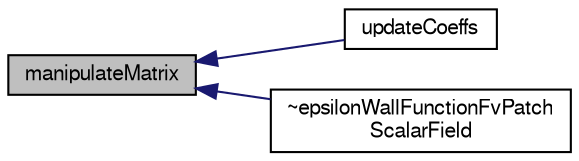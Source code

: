 digraph "manipulateMatrix"
{
  bgcolor="transparent";
  edge [fontname="FreeSans",fontsize="10",labelfontname="FreeSans",labelfontsize="10"];
  node [fontname="FreeSans",fontsize="10",shape=record];
  rankdir="LR";
  Node2951 [label="manipulateMatrix",height=0.2,width=0.4,color="black", fillcolor="grey75", style="filled", fontcolor="black"];
  Node2951 -> Node2952 [dir="back",color="midnightblue",fontsize="10",style="solid",fontname="FreeSans"];
  Node2952 [label="updateCoeffs",height=0.2,width=0.4,color="black",URL="$a30682.html#a8221d7b5a261caa0a0bce719084a379d",tooltip="Update the coefficients associated with the patch field. "];
  Node2951 -> Node2953 [dir="back",color="midnightblue",fontsize="10",style="solid",fontname="FreeSans"];
  Node2953 [label="~epsilonWallFunctionFvPatch\lScalarField",height=0.2,width=0.4,color="black",URL="$a30682.html#a98881bea9b62755b180a80471c61424e",tooltip="Destructor. "];
}
